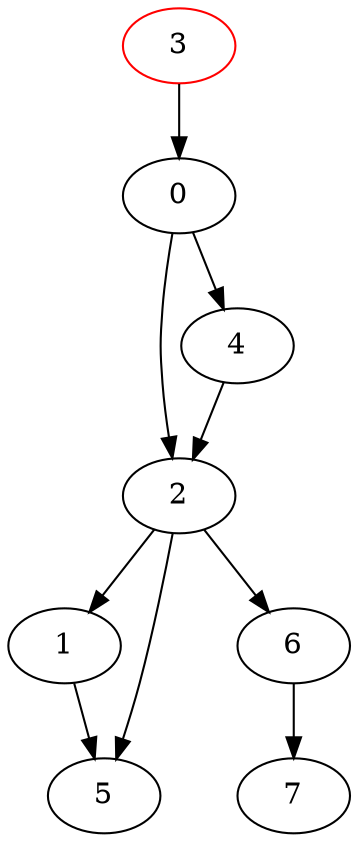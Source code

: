 digraph dfs {
"0" -> {"2"}
"0" -> {"4"}
"1" -> {"5"}
"2" -> {"1"}
"2" -> {"5"}
"2" -> {"6"}
"3" -> {"0"}
"4" -> {"2"}
"6" -> {"7"}
"0"
"1"
"2"
"3" [color=red]
"4"
"5"
"6"
"7"
}

